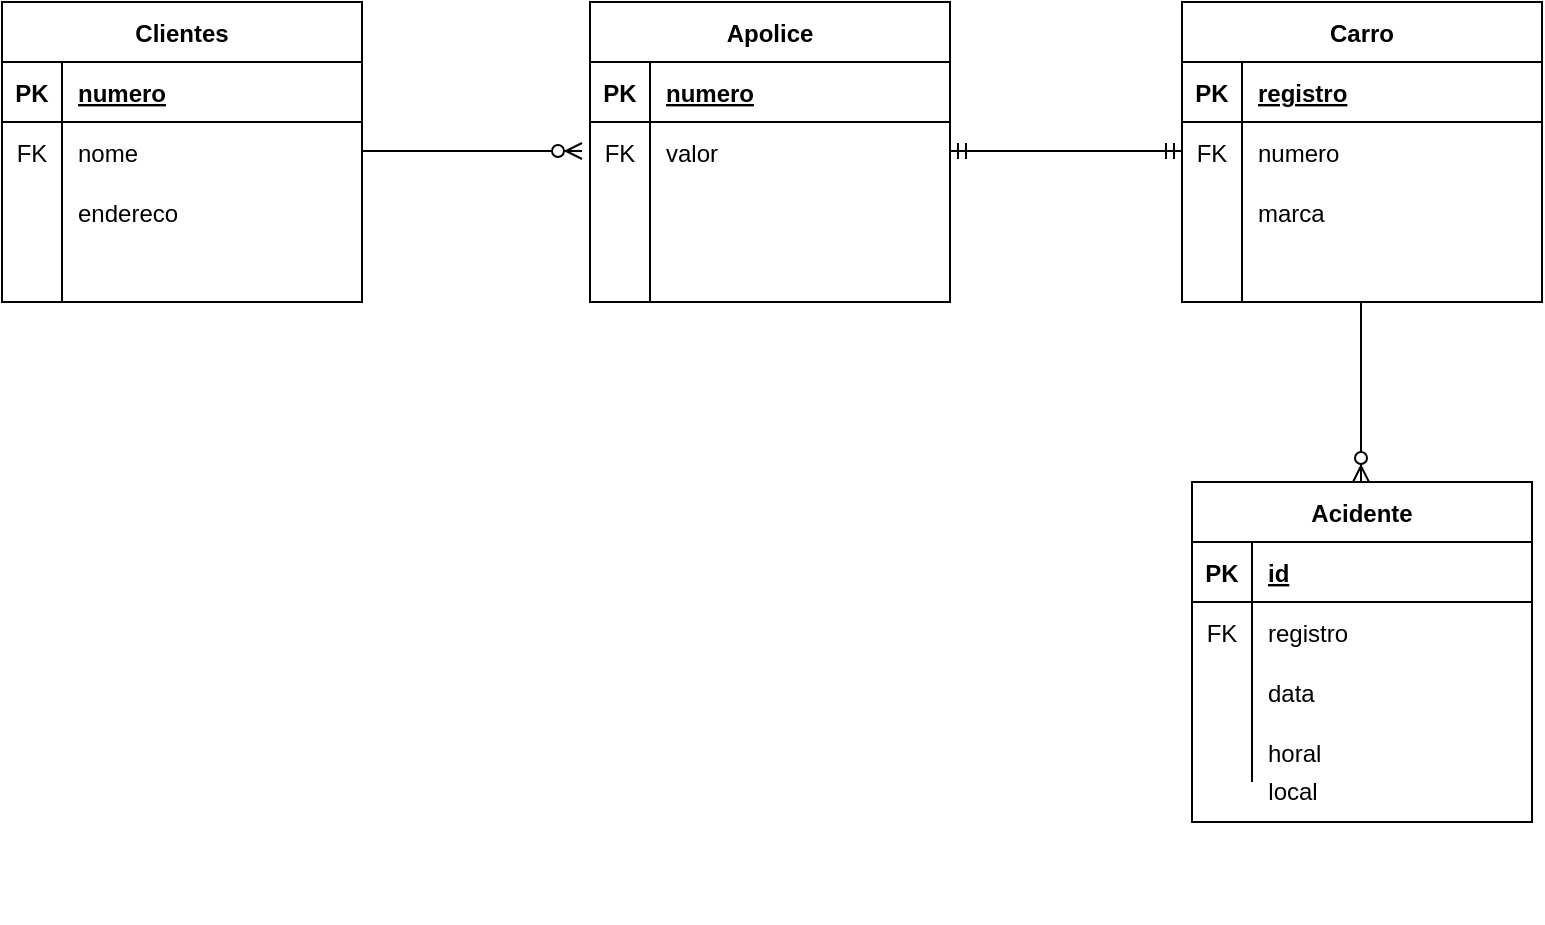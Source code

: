 <mxfile version="20.2.4" type="device"><diagram id="0LQl2jMMZW1M1n42SgNc" name="Página-1"><mxGraphModel dx="942" dy="614" grid="1" gridSize="10" guides="1" tooltips="1" connect="1" arrows="1" fold="1" page="1" pageScale="1" pageWidth="827" pageHeight="1169" math="0" shadow="0"><root><mxCell id="0"/><mxCell id="1" parent="0"/><mxCell id="D_AV0j9TojjMYHo_quUZ-5" value="Clientes" style="shape=table;startSize=30;container=1;collapsible=1;childLayout=tableLayout;fixedRows=1;rowLines=0;fontStyle=1;align=center;resizeLast=1;" vertex="1" parent="1"><mxGeometry x="30" y="40" width="180" height="150" as="geometry"/></mxCell><mxCell id="D_AV0j9TojjMYHo_quUZ-6" value="" style="shape=tableRow;horizontal=0;startSize=0;swimlaneHead=0;swimlaneBody=0;fillColor=none;collapsible=0;dropTarget=0;points=[[0,0.5],[1,0.5]];portConstraint=eastwest;top=0;left=0;right=0;bottom=1;" vertex="1" parent="D_AV0j9TojjMYHo_quUZ-5"><mxGeometry y="30" width="180" height="30" as="geometry"/></mxCell><mxCell id="D_AV0j9TojjMYHo_quUZ-7" value="PK" style="shape=partialRectangle;connectable=0;fillColor=none;top=0;left=0;bottom=0;right=0;fontStyle=1;overflow=hidden;" vertex="1" parent="D_AV0j9TojjMYHo_quUZ-6"><mxGeometry width="30" height="30" as="geometry"><mxRectangle width="30" height="30" as="alternateBounds"/></mxGeometry></mxCell><mxCell id="D_AV0j9TojjMYHo_quUZ-8" value="numero" style="shape=partialRectangle;connectable=0;fillColor=none;top=0;left=0;bottom=0;right=0;align=left;spacingLeft=6;fontStyle=5;overflow=hidden;" vertex="1" parent="D_AV0j9TojjMYHo_quUZ-6"><mxGeometry x="30" width="150" height="30" as="geometry"><mxRectangle width="150" height="30" as="alternateBounds"/></mxGeometry></mxCell><mxCell id="D_AV0j9TojjMYHo_quUZ-9" value="" style="shape=tableRow;horizontal=0;startSize=0;swimlaneHead=0;swimlaneBody=0;fillColor=none;collapsible=0;dropTarget=0;points=[[0,0.5],[1,0.5]];portConstraint=eastwest;top=0;left=0;right=0;bottom=0;" vertex="1" parent="D_AV0j9TojjMYHo_quUZ-5"><mxGeometry y="60" width="180" height="30" as="geometry"/></mxCell><mxCell id="D_AV0j9TojjMYHo_quUZ-10" value="FK" style="shape=partialRectangle;connectable=0;fillColor=none;top=0;left=0;bottom=0;right=0;editable=1;overflow=hidden;" vertex="1" parent="D_AV0j9TojjMYHo_quUZ-9"><mxGeometry width="30" height="30" as="geometry"><mxRectangle width="30" height="30" as="alternateBounds"/></mxGeometry></mxCell><mxCell id="D_AV0j9TojjMYHo_quUZ-11" value="nome" style="shape=partialRectangle;connectable=0;fillColor=none;top=0;left=0;bottom=0;right=0;align=left;spacingLeft=6;overflow=hidden;" vertex="1" parent="D_AV0j9TojjMYHo_quUZ-9"><mxGeometry x="30" width="150" height="30" as="geometry"><mxRectangle width="150" height="30" as="alternateBounds"/></mxGeometry></mxCell><mxCell id="D_AV0j9TojjMYHo_quUZ-12" value="" style="shape=tableRow;horizontal=0;startSize=0;swimlaneHead=0;swimlaneBody=0;fillColor=none;collapsible=0;dropTarget=0;points=[[0,0.5],[1,0.5]];portConstraint=eastwest;top=0;left=0;right=0;bottom=0;" vertex="1" parent="D_AV0j9TojjMYHo_quUZ-5"><mxGeometry y="90" width="180" height="30" as="geometry"/></mxCell><mxCell id="D_AV0j9TojjMYHo_quUZ-13" value="" style="shape=partialRectangle;connectable=0;fillColor=none;top=0;left=0;bottom=0;right=0;editable=1;overflow=hidden;" vertex="1" parent="D_AV0j9TojjMYHo_quUZ-12"><mxGeometry width="30" height="30" as="geometry"><mxRectangle width="30" height="30" as="alternateBounds"/></mxGeometry></mxCell><mxCell id="D_AV0j9TojjMYHo_quUZ-14" value="endereco" style="shape=partialRectangle;connectable=0;fillColor=none;top=0;left=0;bottom=0;right=0;align=left;spacingLeft=6;overflow=hidden;" vertex="1" parent="D_AV0j9TojjMYHo_quUZ-12"><mxGeometry x="30" width="150" height="30" as="geometry"><mxRectangle width="150" height="30" as="alternateBounds"/></mxGeometry></mxCell><mxCell id="D_AV0j9TojjMYHo_quUZ-15" value="" style="shape=tableRow;horizontal=0;startSize=0;swimlaneHead=0;swimlaneBody=0;fillColor=none;collapsible=0;dropTarget=0;points=[[0,0.5],[1,0.5]];portConstraint=eastwest;top=0;left=0;right=0;bottom=0;" vertex="1" parent="D_AV0j9TojjMYHo_quUZ-5"><mxGeometry y="120" width="180" height="30" as="geometry"/></mxCell><mxCell id="D_AV0j9TojjMYHo_quUZ-16" value="" style="shape=partialRectangle;connectable=0;fillColor=none;top=0;left=0;bottom=0;right=0;editable=1;overflow=hidden;" vertex="1" parent="D_AV0j9TojjMYHo_quUZ-15"><mxGeometry width="30" height="30" as="geometry"><mxRectangle width="30" height="30" as="alternateBounds"/></mxGeometry></mxCell><mxCell id="D_AV0j9TojjMYHo_quUZ-17" value="" style="shape=partialRectangle;connectable=0;fillColor=none;top=0;left=0;bottom=0;right=0;align=left;spacingLeft=6;overflow=hidden;" vertex="1" parent="D_AV0j9TojjMYHo_quUZ-15"><mxGeometry x="30" width="150" height="30" as="geometry"><mxRectangle width="150" height="30" as="alternateBounds"/></mxGeometry></mxCell><mxCell id="D_AV0j9TojjMYHo_quUZ-19" value="Apolice" style="shape=table;startSize=30;container=1;collapsible=1;childLayout=tableLayout;fixedRows=1;rowLines=0;fontStyle=1;align=center;resizeLast=1;" vertex="1" parent="1"><mxGeometry x="324" y="40" width="180" height="150" as="geometry"/></mxCell><mxCell id="D_AV0j9TojjMYHo_quUZ-20" value="" style="shape=tableRow;horizontal=0;startSize=0;swimlaneHead=0;swimlaneBody=0;fillColor=none;collapsible=0;dropTarget=0;points=[[0,0.5],[1,0.5]];portConstraint=eastwest;top=0;left=0;right=0;bottom=1;" vertex="1" parent="D_AV0j9TojjMYHo_quUZ-19"><mxGeometry y="30" width="180" height="30" as="geometry"/></mxCell><mxCell id="D_AV0j9TojjMYHo_quUZ-21" value="PK" style="shape=partialRectangle;connectable=0;fillColor=none;top=0;left=0;bottom=0;right=0;fontStyle=1;overflow=hidden;" vertex="1" parent="D_AV0j9TojjMYHo_quUZ-20"><mxGeometry width="30" height="30" as="geometry"><mxRectangle width="30" height="30" as="alternateBounds"/></mxGeometry></mxCell><mxCell id="D_AV0j9TojjMYHo_quUZ-22" value="numero" style="shape=partialRectangle;connectable=0;fillColor=none;top=0;left=0;bottom=0;right=0;align=left;spacingLeft=6;fontStyle=5;overflow=hidden;" vertex="1" parent="D_AV0j9TojjMYHo_quUZ-20"><mxGeometry x="30" width="150" height="30" as="geometry"><mxRectangle width="150" height="30" as="alternateBounds"/></mxGeometry></mxCell><mxCell id="D_AV0j9TojjMYHo_quUZ-23" value="" style="shape=tableRow;horizontal=0;startSize=0;swimlaneHead=0;swimlaneBody=0;fillColor=none;collapsible=0;dropTarget=0;points=[[0,0.5],[1,0.5]];portConstraint=eastwest;top=0;left=0;right=0;bottom=0;" vertex="1" parent="D_AV0j9TojjMYHo_quUZ-19"><mxGeometry y="60" width="180" height="30" as="geometry"/></mxCell><mxCell id="D_AV0j9TojjMYHo_quUZ-24" value="FK" style="shape=partialRectangle;connectable=0;fillColor=none;top=0;left=0;bottom=0;right=0;editable=1;overflow=hidden;" vertex="1" parent="D_AV0j9TojjMYHo_quUZ-23"><mxGeometry width="30" height="30" as="geometry"><mxRectangle width="30" height="30" as="alternateBounds"/></mxGeometry></mxCell><mxCell id="D_AV0j9TojjMYHo_quUZ-25" value="valor" style="shape=partialRectangle;connectable=0;fillColor=none;top=0;left=0;bottom=0;right=0;align=left;spacingLeft=6;overflow=hidden;" vertex="1" parent="D_AV0j9TojjMYHo_quUZ-23"><mxGeometry x="30" width="150" height="30" as="geometry"><mxRectangle width="150" height="30" as="alternateBounds"/></mxGeometry></mxCell><mxCell id="D_AV0j9TojjMYHo_quUZ-26" value="" style="shape=tableRow;horizontal=0;startSize=0;swimlaneHead=0;swimlaneBody=0;fillColor=none;collapsible=0;dropTarget=0;points=[[0,0.5],[1,0.5]];portConstraint=eastwest;top=0;left=0;right=0;bottom=0;" vertex="1" parent="D_AV0j9TojjMYHo_quUZ-19"><mxGeometry y="90" width="180" height="30" as="geometry"/></mxCell><mxCell id="D_AV0j9TojjMYHo_quUZ-27" value="" style="shape=partialRectangle;connectable=0;fillColor=none;top=0;left=0;bottom=0;right=0;editable=1;overflow=hidden;" vertex="1" parent="D_AV0j9TojjMYHo_quUZ-26"><mxGeometry width="30" height="30" as="geometry"><mxRectangle width="30" height="30" as="alternateBounds"/></mxGeometry></mxCell><mxCell id="D_AV0j9TojjMYHo_quUZ-28" value="" style="shape=partialRectangle;connectable=0;fillColor=none;top=0;left=0;bottom=0;right=0;align=left;spacingLeft=6;overflow=hidden;" vertex="1" parent="D_AV0j9TojjMYHo_quUZ-26"><mxGeometry x="30" width="150" height="30" as="geometry"><mxRectangle width="150" height="30" as="alternateBounds"/></mxGeometry></mxCell><mxCell id="D_AV0j9TojjMYHo_quUZ-29" value="" style="shape=tableRow;horizontal=0;startSize=0;swimlaneHead=0;swimlaneBody=0;fillColor=none;collapsible=0;dropTarget=0;points=[[0,0.5],[1,0.5]];portConstraint=eastwest;top=0;left=0;right=0;bottom=0;" vertex="1" parent="D_AV0j9TojjMYHo_quUZ-19"><mxGeometry y="120" width="180" height="30" as="geometry"/></mxCell><mxCell id="D_AV0j9TojjMYHo_quUZ-30" value="" style="shape=partialRectangle;connectable=0;fillColor=none;top=0;left=0;bottom=0;right=0;editable=1;overflow=hidden;" vertex="1" parent="D_AV0j9TojjMYHo_quUZ-29"><mxGeometry width="30" height="30" as="geometry"><mxRectangle width="30" height="30" as="alternateBounds"/></mxGeometry></mxCell><mxCell id="D_AV0j9TojjMYHo_quUZ-31" value="" style="shape=partialRectangle;connectable=0;fillColor=none;top=0;left=0;bottom=0;right=0;align=left;spacingLeft=6;overflow=hidden;" vertex="1" parent="D_AV0j9TojjMYHo_quUZ-29"><mxGeometry x="30" width="150" height="30" as="geometry"><mxRectangle width="150" height="30" as="alternateBounds"/></mxGeometry></mxCell><mxCell id="D_AV0j9TojjMYHo_quUZ-32" value="Carro" style="shape=table;startSize=30;container=1;collapsible=1;childLayout=tableLayout;fixedRows=1;rowLines=0;fontStyle=1;align=center;resizeLast=1;" vertex="1" parent="1"><mxGeometry x="620" y="40" width="180" height="150" as="geometry"/></mxCell><mxCell id="D_AV0j9TojjMYHo_quUZ-33" value="" style="shape=tableRow;horizontal=0;startSize=0;swimlaneHead=0;swimlaneBody=0;fillColor=none;collapsible=0;dropTarget=0;points=[[0,0.5],[1,0.5]];portConstraint=eastwest;top=0;left=0;right=0;bottom=1;" vertex="1" parent="D_AV0j9TojjMYHo_quUZ-32"><mxGeometry y="30" width="180" height="30" as="geometry"/></mxCell><mxCell id="D_AV0j9TojjMYHo_quUZ-34" value="PK" style="shape=partialRectangle;connectable=0;fillColor=none;top=0;left=0;bottom=0;right=0;fontStyle=1;overflow=hidden;" vertex="1" parent="D_AV0j9TojjMYHo_quUZ-33"><mxGeometry width="30" height="30" as="geometry"><mxRectangle width="30" height="30" as="alternateBounds"/></mxGeometry></mxCell><mxCell id="D_AV0j9TojjMYHo_quUZ-35" value="registro" style="shape=partialRectangle;connectable=0;fillColor=none;top=0;left=0;bottom=0;right=0;align=left;spacingLeft=6;fontStyle=5;overflow=hidden;" vertex="1" parent="D_AV0j9TojjMYHo_quUZ-33"><mxGeometry x="30" width="150" height="30" as="geometry"><mxRectangle width="150" height="30" as="alternateBounds"/></mxGeometry></mxCell><mxCell id="D_AV0j9TojjMYHo_quUZ-36" value="" style="shape=tableRow;horizontal=0;startSize=0;swimlaneHead=0;swimlaneBody=0;fillColor=none;collapsible=0;dropTarget=0;points=[[0,0.5],[1,0.5]];portConstraint=eastwest;top=0;left=0;right=0;bottom=0;" vertex="1" parent="D_AV0j9TojjMYHo_quUZ-32"><mxGeometry y="60" width="180" height="30" as="geometry"/></mxCell><mxCell id="D_AV0j9TojjMYHo_quUZ-37" value="FK" style="shape=partialRectangle;connectable=0;fillColor=none;top=0;left=0;bottom=0;right=0;editable=1;overflow=hidden;" vertex="1" parent="D_AV0j9TojjMYHo_quUZ-36"><mxGeometry width="30" height="30" as="geometry"><mxRectangle width="30" height="30" as="alternateBounds"/></mxGeometry></mxCell><mxCell id="D_AV0j9TojjMYHo_quUZ-38" value="numero" style="shape=partialRectangle;connectable=0;fillColor=none;top=0;left=0;bottom=0;right=0;align=left;spacingLeft=6;overflow=hidden;" vertex="1" parent="D_AV0j9TojjMYHo_quUZ-36"><mxGeometry x="30" width="150" height="30" as="geometry"><mxRectangle width="150" height="30" as="alternateBounds"/></mxGeometry></mxCell><mxCell id="D_AV0j9TojjMYHo_quUZ-39" value="" style="shape=tableRow;horizontal=0;startSize=0;swimlaneHead=0;swimlaneBody=0;fillColor=none;collapsible=0;dropTarget=0;points=[[0,0.5],[1,0.5]];portConstraint=eastwest;top=0;left=0;right=0;bottom=0;" vertex="1" parent="D_AV0j9TojjMYHo_quUZ-32"><mxGeometry y="90" width="180" height="30" as="geometry"/></mxCell><mxCell id="D_AV0j9TojjMYHo_quUZ-40" value="" style="shape=partialRectangle;connectable=0;fillColor=none;top=0;left=0;bottom=0;right=0;editable=1;overflow=hidden;" vertex="1" parent="D_AV0j9TojjMYHo_quUZ-39"><mxGeometry width="30" height="30" as="geometry"><mxRectangle width="30" height="30" as="alternateBounds"/></mxGeometry></mxCell><mxCell id="D_AV0j9TojjMYHo_quUZ-41" value="marca" style="shape=partialRectangle;connectable=0;fillColor=none;top=0;left=0;bottom=0;right=0;align=left;spacingLeft=6;overflow=hidden;" vertex="1" parent="D_AV0j9TojjMYHo_quUZ-39"><mxGeometry x="30" width="150" height="30" as="geometry"><mxRectangle width="150" height="30" as="alternateBounds"/></mxGeometry></mxCell><mxCell id="D_AV0j9TojjMYHo_quUZ-42" value="" style="shape=tableRow;horizontal=0;startSize=0;swimlaneHead=0;swimlaneBody=0;fillColor=none;collapsible=0;dropTarget=0;points=[[0,0.5],[1,0.5]];portConstraint=eastwest;top=0;left=0;right=0;bottom=0;" vertex="1" parent="D_AV0j9TojjMYHo_quUZ-32"><mxGeometry y="120" width="180" height="30" as="geometry"/></mxCell><mxCell id="D_AV0j9TojjMYHo_quUZ-43" value="" style="shape=partialRectangle;connectable=0;fillColor=none;top=0;left=0;bottom=0;right=0;editable=1;overflow=hidden;" vertex="1" parent="D_AV0j9TojjMYHo_quUZ-42"><mxGeometry width="30" height="30" as="geometry"><mxRectangle width="30" height="30" as="alternateBounds"/></mxGeometry></mxCell><mxCell id="D_AV0j9TojjMYHo_quUZ-44" value="" style="shape=partialRectangle;connectable=0;fillColor=none;top=0;left=0;bottom=0;right=0;align=left;spacingLeft=6;overflow=hidden;" vertex="1" parent="D_AV0j9TojjMYHo_quUZ-42"><mxGeometry x="30" width="150" height="30" as="geometry"><mxRectangle width="150" height="30" as="alternateBounds"/></mxGeometry></mxCell><mxCell id="D_AV0j9TojjMYHo_quUZ-45" value="Acidente" style="shape=table;startSize=30;container=1;collapsible=1;childLayout=tableLayout;fixedRows=1;rowLines=0;fontStyle=1;align=center;resizeLast=1;" vertex="1" parent="1"><mxGeometry x="625" y="280" width="170" height="170" as="geometry"/></mxCell><mxCell id="D_AV0j9TojjMYHo_quUZ-46" value="" style="shape=tableRow;horizontal=0;startSize=0;swimlaneHead=0;swimlaneBody=0;fillColor=none;collapsible=0;dropTarget=0;points=[[0,0.5],[1,0.5]];portConstraint=eastwest;top=0;left=0;right=0;bottom=1;" vertex="1" parent="D_AV0j9TojjMYHo_quUZ-45"><mxGeometry y="30" width="170" height="30" as="geometry"/></mxCell><mxCell id="D_AV0j9TojjMYHo_quUZ-47" value="PK" style="shape=partialRectangle;connectable=0;fillColor=none;top=0;left=0;bottom=0;right=0;fontStyle=1;overflow=hidden;" vertex="1" parent="D_AV0j9TojjMYHo_quUZ-46"><mxGeometry width="30" height="30" as="geometry"><mxRectangle width="30" height="30" as="alternateBounds"/></mxGeometry></mxCell><mxCell id="D_AV0j9TojjMYHo_quUZ-48" value="id" style="shape=partialRectangle;connectable=0;fillColor=none;top=0;left=0;bottom=0;right=0;align=left;spacingLeft=6;fontStyle=5;overflow=hidden;" vertex="1" parent="D_AV0j9TojjMYHo_quUZ-46"><mxGeometry x="30" width="140" height="30" as="geometry"><mxRectangle width="140" height="30" as="alternateBounds"/></mxGeometry></mxCell><mxCell id="D_AV0j9TojjMYHo_quUZ-49" value="" style="shape=tableRow;horizontal=0;startSize=0;swimlaneHead=0;swimlaneBody=0;fillColor=none;collapsible=0;dropTarget=0;points=[[0,0.5],[1,0.5]];portConstraint=eastwest;top=0;left=0;right=0;bottom=0;" vertex="1" parent="D_AV0j9TojjMYHo_quUZ-45"><mxGeometry y="60" width="170" height="30" as="geometry"/></mxCell><mxCell id="D_AV0j9TojjMYHo_quUZ-50" value="FK" style="shape=partialRectangle;connectable=0;fillColor=none;top=0;left=0;bottom=0;right=0;editable=1;overflow=hidden;" vertex="1" parent="D_AV0j9TojjMYHo_quUZ-49"><mxGeometry width="30" height="30" as="geometry"><mxRectangle width="30" height="30" as="alternateBounds"/></mxGeometry></mxCell><mxCell id="D_AV0j9TojjMYHo_quUZ-51" value="registro" style="shape=partialRectangle;connectable=0;fillColor=none;top=0;left=0;bottom=0;right=0;align=left;spacingLeft=6;overflow=hidden;" vertex="1" parent="D_AV0j9TojjMYHo_quUZ-49"><mxGeometry x="30" width="140" height="30" as="geometry"><mxRectangle width="140" height="30" as="alternateBounds"/></mxGeometry></mxCell><mxCell id="D_AV0j9TojjMYHo_quUZ-52" value="" style="shape=tableRow;horizontal=0;startSize=0;swimlaneHead=0;swimlaneBody=0;fillColor=none;collapsible=0;dropTarget=0;points=[[0,0.5],[1,0.5]];portConstraint=eastwest;top=0;left=0;right=0;bottom=0;" vertex="1" parent="D_AV0j9TojjMYHo_quUZ-45"><mxGeometry y="90" width="170" height="30" as="geometry"/></mxCell><mxCell id="D_AV0j9TojjMYHo_quUZ-53" value="" style="shape=partialRectangle;connectable=0;fillColor=none;top=0;left=0;bottom=0;right=0;editable=1;overflow=hidden;" vertex="1" parent="D_AV0j9TojjMYHo_quUZ-52"><mxGeometry width="30" height="30" as="geometry"><mxRectangle width="30" height="30" as="alternateBounds"/></mxGeometry></mxCell><mxCell id="D_AV0j9TojjMYHo_quUZ-54" value="data" style="shape=partialRectangle;connectable=0;fillColor=none;top=0;left=0;bottom=0;right=0;align=left;spacingLeft=6;overflow=hidden;" vertex="1" parent="D_AV0j9TojjMYHo_quUZ-52"><mxGeometry x="30" width="140" height="30" as="geometry"><mxRectangle width="140" height="30" as="alternateBounds"/></mxGeometry></mxCell><mxCell id="D_AV0j9TojjMYHo_quUZ-55" value="" style="shape=tableRow;horizontal=0;startSize=0;swimlaneHead=0;swimlaneBody=0;fillColor=none;collapsible=0;dropTarget=0;points=[[0,0.5],[1,0.5]];portConstraint=eastwest;top=0;left=0;right=0;bottom=0;" vertex="1" parent="D_AV0j9TojjMYHo_quUZ-45"><mxGeometry y="120" width="170" height="30" as="geometry"/></mxCell><mxCell id="D_AV0j9TojjMYHo_quUZ-56" value="" style="shape=partialRectangle;connectable=0;fillColor=none;top=0;left=0;bottom=0;right=0;editable=1;overflow=hidden;" vertex="1" parent="D_AV0j9TojjMYHo_quUZ-55"><mxGeometry width="30" height="30" as="geometry"><mxRectangle width="30" height="30" as="alternateBounds"/></mxGeometry></mxCell><mxCell id="D_AV0j9TojjMYHo_quUZ-57" value="horal" style="shape=partialRectangle;connectable=0;fillColor=none;top=0;left=0;bottom=0;right=0;align=left;spacingLeft=6;overflow=hidden;" vertex="1" parent="D_AV0j9TojjMYHo_quUZ-55"><mxGeometry x="30" width="140" height="30" as="geometry"><mxRectangle width="140" height="30" as="alternateBounds"/></mxGeometry></mxCell><mxCell id="D_AV0j9TojjMYHo_quUZ-58" value="local" style="text;html=1;align=center;verticalAlign=middle;resizable=0;points=[];autosize=1;strokeColor=none;fillColor=none;" vertex="1" parent="1"><mxGeometry x="650" y="420" width="50" height="30" as="geometry"/></mxCell><mxCell id="D_AV0j9TojjMYHo_quUZ-59" value="" style="shape=partialRectangle;connectable=0;fillColor=none;top=0;left=0;bottom=0;right=0;editable=1;overflow=hidden;" vertex="1" parent="1"><mxGeometry x="324" y="470" width="30" height="30" as="geometry"><mxRectangle width="30" height="30" as="alternateBounds"/></mxGeometry></mxCell><mxCell id="D_AV0j9TojjMYHo_quUZ-60" value="" style="edgeStyle=entityRelationEdgeStyle;fontSize=12;html=1;endArrow=ERzeroToMany;endFill=1;rounded=0;" edge="1" parent="1"><mxGeometry width="100" height="100" relative="1" as="geometry"><mxPoint x="210" y="114.5" as="sourcePoint"/><mxPoint x="320" y="114.5" as="targetPoint"/></mxGeometry></mxCell><mxCell id="D_AV0j9TojjMYHo_quUZ-61" value="" style="edgeStyle=entityRelationEdgeStyle;fontSize=12;html=1;endArrow=ERmandOne;startArrow=ERmandOne;rounded=0;" edge="1" parent="1"><mxGeometry width="100" height="100" relative="1" as="geometry"><mxPoint x="504" y="114.5" as="sourcePoint"/><mxPoint x="620" y="114.5" as="targetPoint"/></mxGeometry></mxCell><mxCell id="D_AV0j9TojjMYHo_quUZ-65" value="" style="edgeStyle=orthogonalEdgeStyle;fontSize=12;html=1;endArrow=ERzeroToMany;endFill=1;rounded=0;strokeColor=default;" edge="1" parent="1"><mxGeometry width="100" height="100" relative="1" as="geometry"><mxPoint x="709.5" y="190" as="sourcePoint"/><mxPoint x="709.5" y="280" as="targetPoint"/></mxGeometry></mxCell></root></mxGraphModel></diagram></mxfile>